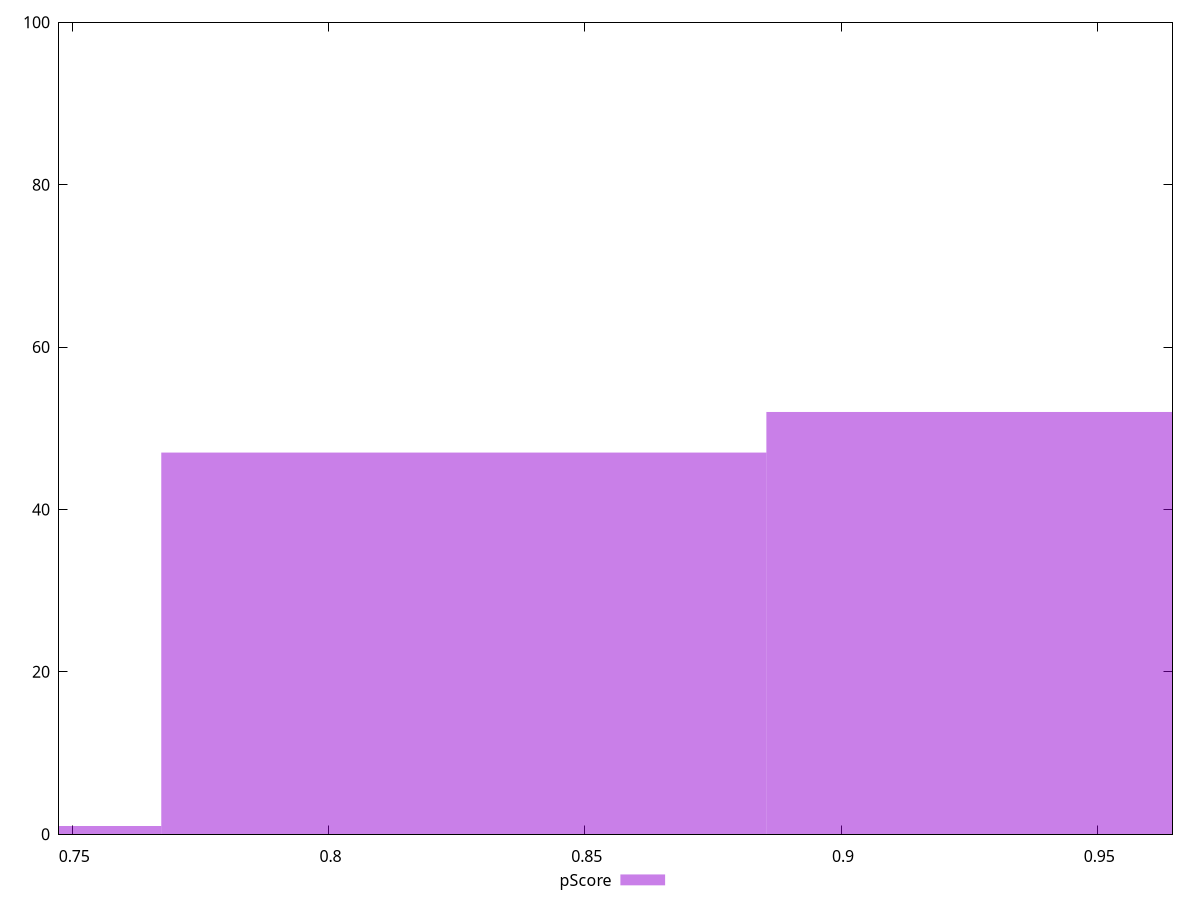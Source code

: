 reset

$pScore <<EOF
0.7083393503388314 1
0.8263959087286367 47
0.9444524671184419 52
EOF

set key outside below
set boxwidth 0.11805655838980524
set xrange [0.7474161314909402:0.9646577209798473]
set yrange [0:100]
set trange [0:100]
set style fill transparent solid 0.5 noborder
set terminal svg size 640, 490 enhanced background rgb 'white'
set output "report_00019_2021-02-10T18-14-37.922Z//interactive/samples/pages+cached+noadtech+nomedia+nocss/pScore/histogram.svg"

plot $pScore title "pScore" with boxes

reset

